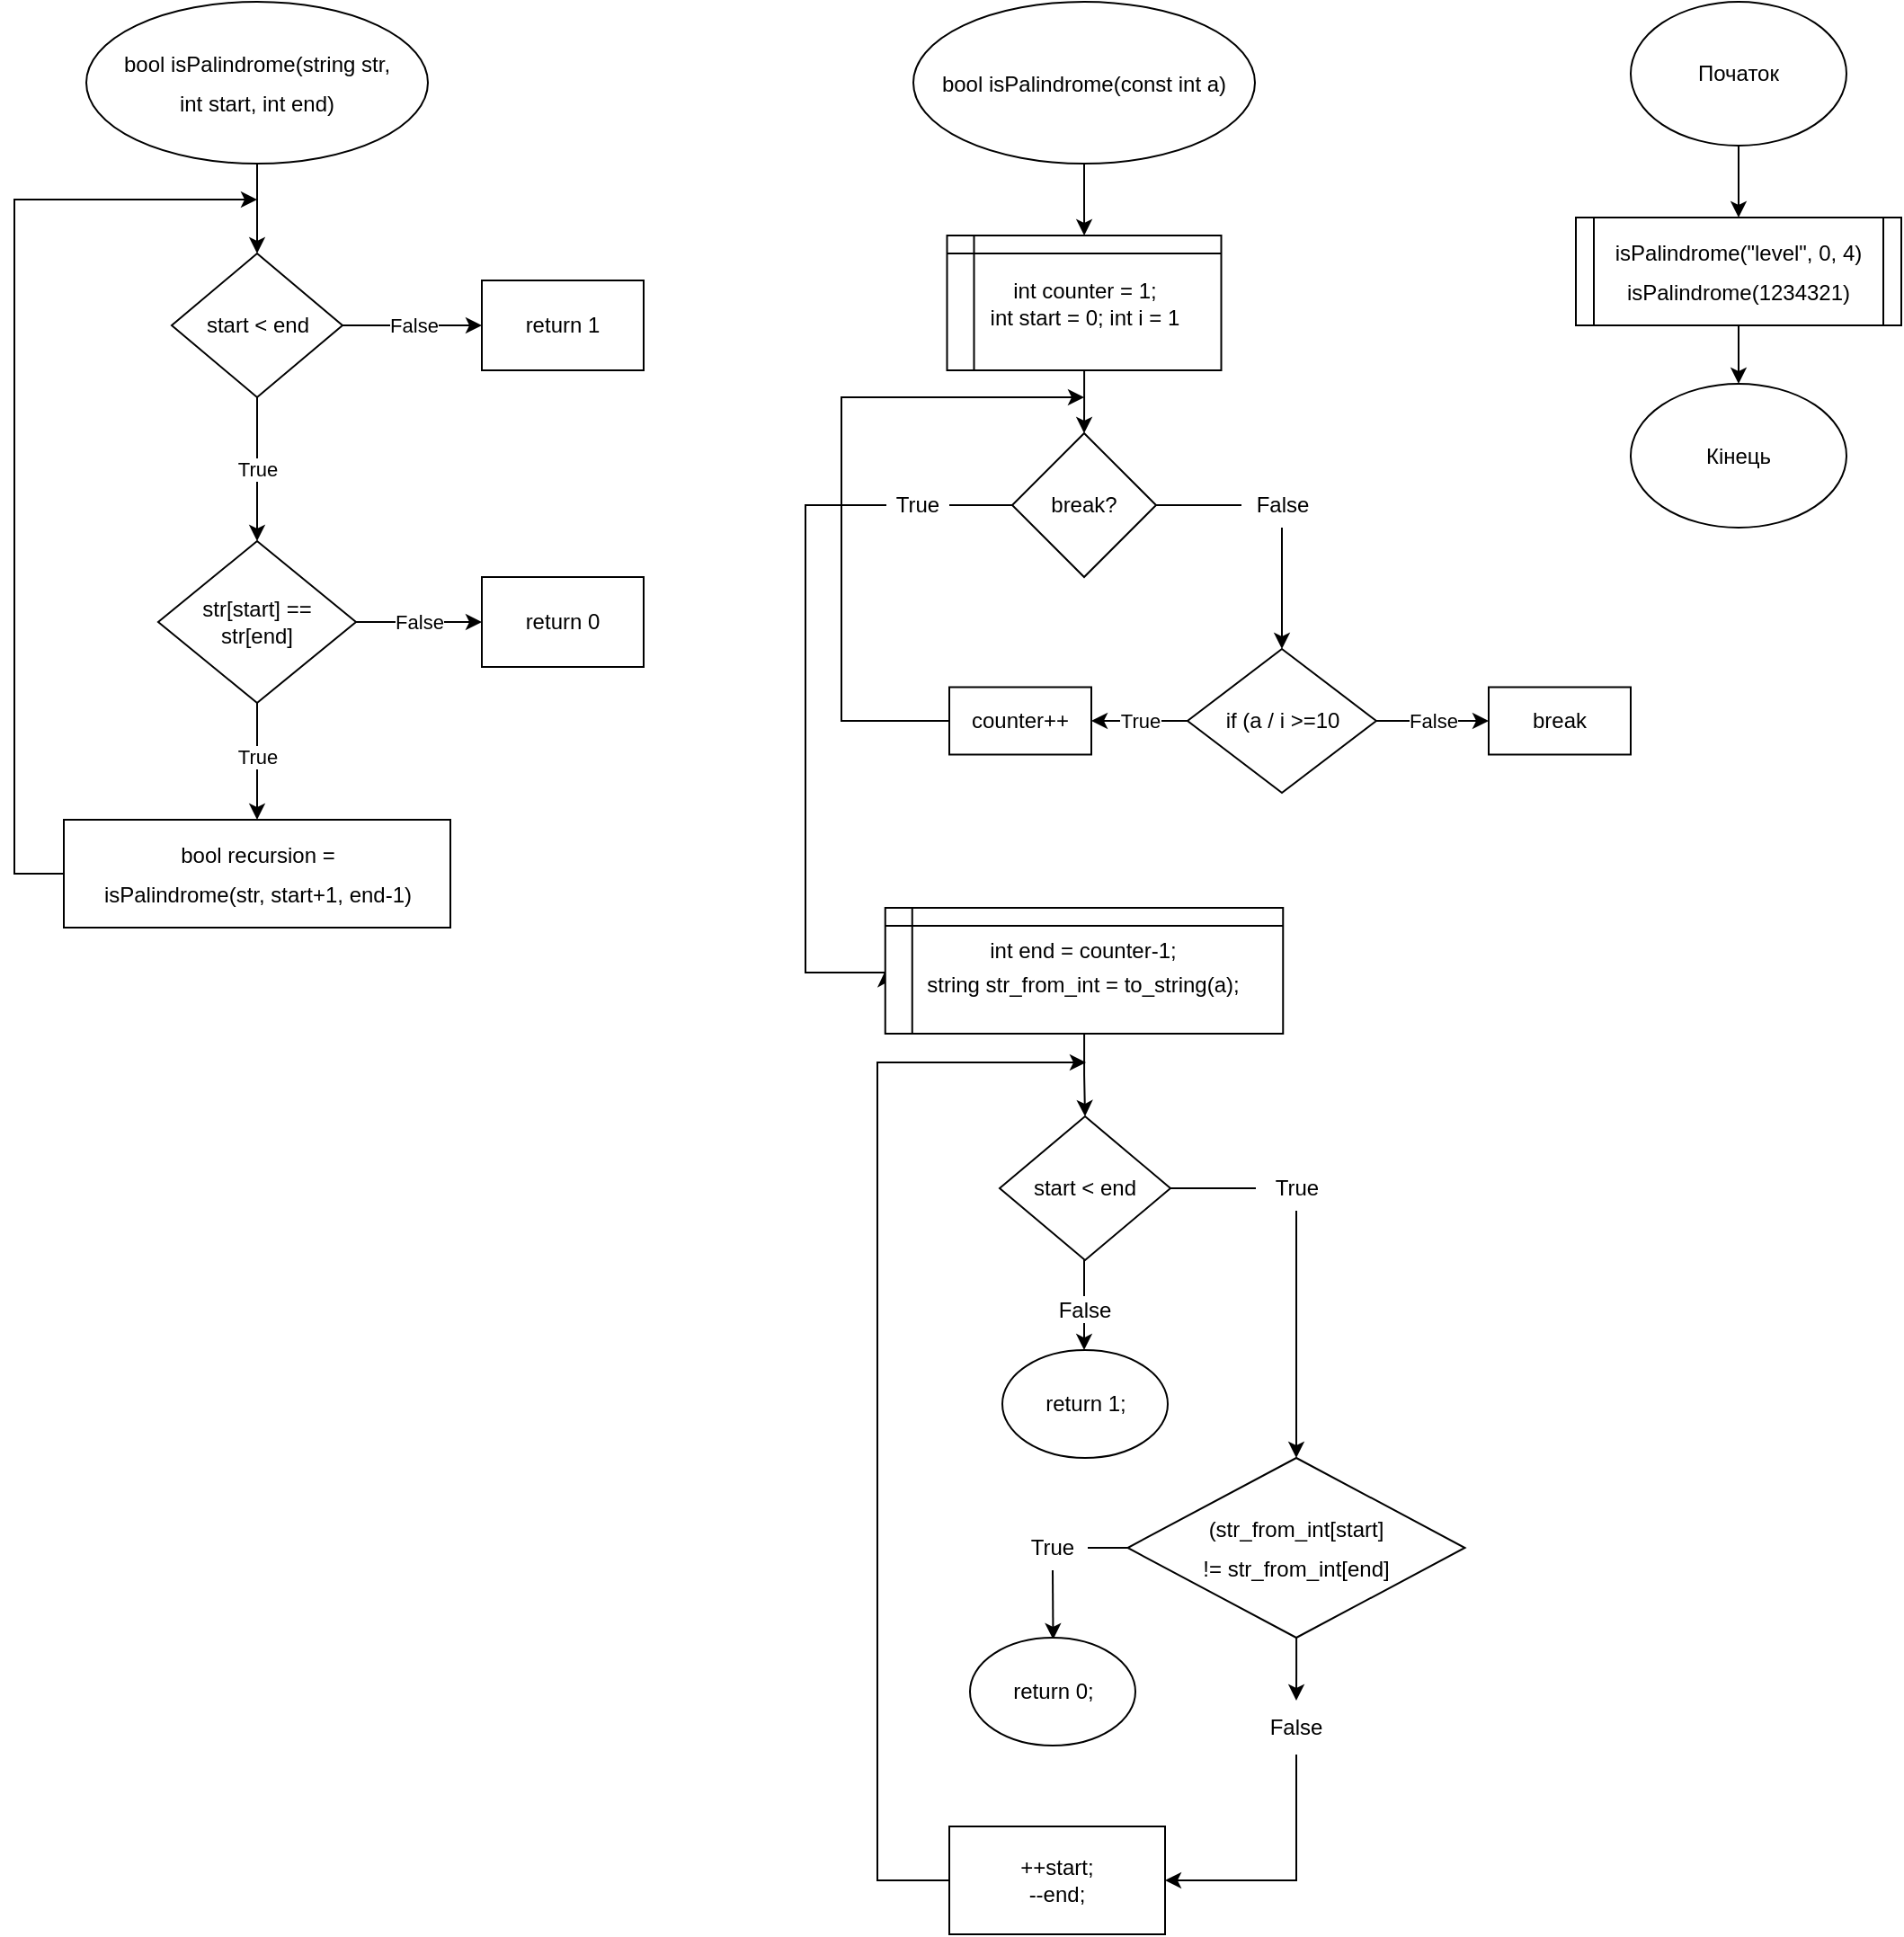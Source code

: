 <mxfile version="24.8.6">
  <diagram id="C5RBs43oDa-KdzZeNtuy" name="Page-1">
    <mxGraphModel dx="1441" dy="796" grid="1" gridSize="10" guides="1" tooltips="1" connect="1" arrows="1" fold="1" page="1" pageScale="1" pageWidth="827" pageHeight="1169" math="0" shadow="0">
      <root>
        <mxCell id="WIyWlLk6GJQsqaUBKTNV-0" />
        <mxCell id="WIyWlLk6GJQsqaUBKTNV-1" parent="WIyWlLk6GJQsqaUBKTNV-0" />
        <mxCell id="19oC4wSZYdJJeI38Iw4X-2" value="" style="edgeStyle=orthogonalEdgeStyle;rounded=0;orthogonalLoop=1;jettySize=auto;html=1;" edge="1" parent="WIyWlLk6GJQsqaUBKTNV-1" source="19oC4wSZYdJJeI38Iw4X-0" target="19oC4wSZYdJJeI38Iw4X-1">
          <mxGeometry relative="1" as="geometry" />
        </mxCell>
        <mxCell id="19oC4wSZYdJJeI38Iw4X-0" value="&lt;div style=&quot;line-height: 22px; white-space: pre;&quot;&gt;&lt;font style=&quot;font-size: 12px;&quot; face=&quot;Helvetica&quot;&gt;bool isPalindrome(string str,&lt;/font&gt;&lt;/div&gt;&lt;div style=&quot;line-height: 22px; white-space: pre;&quot;&gt;&lt;font style=&quot;font-size: 12px;&quot; face=&quot;Helvetica&quot;&gt;int start, int end)&lt;/font&gt;&lt;/div&gt;" style="ellipse;whiteSpace=wrap;html=1;" vertex="1" parent="WIyWlLk6GJQsqaUBKTNV-1">
          <mxGeometry x="100" y="40" width="190" height="90" as="geometry" />
        </mxCell>
        <mxCell id="19oC4wSZYdJJeI38Iw4X-1" value="start &amp;lt; end" style="rhombus;whiteSpace=wrap;html=1;" vertex="1" parent="WIyWlLk6GJQsqaUBKTNV-1">
          <mxGeometry x="147.5" y="180" width="95" height="80" as="geometry" />
        </mxCell>
        <mxCell id="19oC4wSZYdJJeI38Iw4X-3" value="str[start] ==&lt;div&gt;str[end]&lt;/div&gt;" style="rhombus;whiteSpace=wrap;html=1;" vertex="1" parent="WIyWlLk6GJQsqaUBKTNV-1">
          <mxGeometry x="140" y="340" width="110" height="90" as="geometry" />
        </mxCell>
        <mxCell id="19oC4wSZYdJJeI38Iw4X-4" value="" style="endArrow=classic;html=1;rounded=0;exitX=0.5;exitY=1;exitDx=0;exitDy=0;entryX=0.5;entryY=0;entryDx=0;entryDy=0;" edge="1" parent="WIyWlLk6GJQsqaUBKTNV-1" source="19oC4wSZYdJJeI38Iw4X-1" target="19oC4wSZYdJJeI38Iw4X-3">
          <mxGeometry relative="1" as="geometry">
            <mxPoint x="150" y="300" as="sourcePoint" />
            <mxPoint x="250" y="300" as="targetPoint" />
          </mxGeometry>
        </mxCell>
        <mxCell id="19oC4wSZYdJJeI38Iw4X-5" value="True" style="edgeLabel;resizable=0;html=1;;align=center;verticalAlign=middle;" connectable="0" vertex="1" parent="19oC4wSZYdJJeI38Iw4X-4">
          <mxGeometry relative="1" as="geometry" />
        </mxCell>
        <mxCell id="19oC4wSZYdJJeI38Iw4X-6" value="return 1" style="rounded=0;whiteSpace=wrap;html=1;" vertex="1" parent="WIyWlLk6GJQsqaUBKTNV-1">
          <mxGeometry x="320" y="195" width="90" height="50" as="geometry" />
        </mxCell>
        <mxCell id="19oC4wSZYdJJeI38Iw4X-7" value="" style="endArrow=classic;html=1;rounded=0;exitX=1;exitY=0.5;exitDx=0;exitDy=0;entryX=0;entryY=0.5;entryDx=0;entryDy=0;" edge="1" parent="WIyWlLk6GJQsqaUBKTNV-1" source="19oC4wSZYdJJeI38Iw4X-1" target="19oC4wSZYdJJeI38Iw4X-6">
          <mxGeometry relative="1" as="geometry">
            <mxPoint x="250" y="210" as="sourcePoint" />
            <mxPoint x="350" y="210" as="targetPoint" />
          </mxGeometry>
        </mxCell>
        <mxCell id="19oC4wSZYdJJeI38Iw4X-8" value="False" style="edgeLabel;resizable=0;html=1;;align=center;verticalAlign=middle;" connectable="0" vertex="1" parent="19oC4wSZYdJJeI38Iw4X-7">
          <mxGeometry relative="1" as="geometry" />
        </mxCell>
        <mxCell id="19oC4wSZYdJJeI38Iw4X-15" style="edgeStyle=orthogonalEdgeStyle;rounded=0;orthogonalLoop=1;jettySize=auto;html=1;exitX=0;exitY=0.5;exitDx=0;exitDy=0;" edge="1" parent="WIyWlLk6GJQsqaUBKTNV-1" source="19oC4wSZYdJJeI38Iw4X-10">
          <mxGeometry relative="1" as="geometry">
            <mxPoint x="195" y="150" as="targetPoint" />
            <Array as="points">
              <mxPoint x="60" y="525" />
              <mxPoint x="60" y="150" />
            </Array>
          </mxGeometry>
        </mxCell>
        <mxCell id="19oC4wSZYdJJeI38Iw4X-10" value="&lt;div style=&quot;line-height: 22px; white-space: pre;&quot;&gt;&lt;font face=&quot;Helvetica&quot; style=&quot;font-size: 12px;&quot;&gt;bool recursion =&lt;/font&gt;&lt;/div&gt;&lt;div style=&quot;line-height: 22px; white-space: pre;&quot;&gt;&lt;font face=&quot;Helvetica&quot; style=&quot;font-size: 12px;&quot;&gt;isPalindrome(str, start+1, end-1)&lt;/font&gt;&lt;/div&gt;" style="rounded=0;whiteSpace=wrap;html=1;" vertex="1" parent="WIyWlLk6GJQsqaUBKTNV-1">
          <mxGeometry x="87.5" y="495" width="215" height="60" as="geometry" />
        </mxCell>
        <mxCell id="19oC4wSZYdJJeI38Iw4X-11" value="" style="endArrow=classic;html=1;rounded=0;exitX=0.5;exitY=1;exitDx=0;exitDy=0;entryX=0.5;entryY=0;entryDx=0;entryDy=0;" edge="1" parent="WIyWlLk6GJQsqaUBKTNV-1" source="19oC4wSZYdJJeI38Iw4X-3" target="19oC4wSZYdJJeI38Iw4X-10">
          <mxGeometry relative="1" as="geometry">
            <mxPoint x="80" y="450" as="sourcePoint" />
            <mxPoint x="180" y="450" as="targetPoint" />
          </mxGeometry>
        </mxCell>
        <mxCell id="19oC4wSZYdJJeI38Iw4X-12" value="True" style="edgeLabel;resizable=0;html=1;;align=center;verticalAlign=middle;" connectable="0" vertex="1" parent="19oC4wSZYdJJeI38Iw4X-11">
          <mxGeometry relative="1" as="geometry">
            <mxPoint y="-3" as="offset" />
          </mxGeometry>
        </mxCell>
        <mxCell id="19oC4wSZYdJJeI38Iw4X-19" value="return 0" style="rounded=0;whiteSpace=wrap;html=1;" vertex="1" parent="WIyWlLk6GJQsqaUBKTNV-1">
          <mxGeometry x="320" y="360" width="90" height="50" as="geometry" />
        </mxCell>
        <mxCell id="19oC4wSZYdJJeI38Iw4X-20" value="" style="endArrow=classic;html=1;rounded=0;exitX=1;exitY=0.5;exitDx=0;exitDy=0;entryX=0;entryY=0.5;entryDx=0;entryDy=0;" edge="1" parent="WIyWlLk6GJQsqaUBKTNV-1" target="19oC4wSZYdJJeI38Iw4X-19">
          <mxGeometry relative="1" as="geometry">
            <mxPoint x="250" y="385" as="sourcePoint" />
            <mxPoint x="357" y="375" as="targetPoint" />
          </mxGeometry>
        </mxCell>
        <mxCell id="19oC4wSZYdJJeI38Iw4X-21" value="False" style="edgeLabel;resizable=0;html=1;;align=center;verticalAlign=middle;" connectable="0" vertex="1" parent="19oC4wSZYdJJeI38Iw4X-20">
          <mxGeometry relative="1" as="geometry" />
        </mxCell>
        <mxCell id="19oC4wSZYdJJeI38Iw4X-24" value="" style="edgeStyle=orthogonalEdgeStyle;rounded=0;orthogonalLoop=1;jettySize=auto;html=1;" edge="1" parent="WIyWlLk6GJQsqaUBKTNV-1" source="19oC4wSZYdJJeI38Iw4X-22" target="19oC4wSZYdJJeI38Iw4X-23">
          <mxGeometry relative="1" as="geometry" />
        </mxCell>
        <mxCell id="19oC4wSZYdJJeI38Iw4X-22" value="&lt;div style=&quot;line-height: 22px; white-space: pre;&quot;&gt;&lt;font style=&quot;font-size: 12px;&quot; face=&quot;Helvetica&quot;&gt;bool isPalindrome(const int a&lt;/font&gt;&lt;span style=&quot;background-color: initial;&quot;&gt;)&lt;/span&gt;&lt;/div&gt;" style="ellipse;whiteSpace=wrap;html=1;" vertex="1" parent="WIyWlLk6GJQsqaUBKTNV-1">
          <mxGeometry x="560" y="40" width="190" height="90" as="geometry" />
        </mxCell>
        <mxCell id="19oC4wSZYdJJeI38Iw4X-26" value="" style="edgeStyle=orthogonalEdgeStyle;rounded=0;orthogonalLoop=1;jettySize=auto;html=1;" edge="1" parent="WIyWlLk6GJQsqaUBKTNV-1" source="19oC4wSZYdJJeI38Iw4X-23">
          <mxGeometry relative="1" as="geometry">
            <mxPoint x="655" y="280" as="targetPoint" />
          </mxGeometry>
        </mxCell>
        <mxCell id="19oC4wSZYdJJeI38Iw4X-23" value="int counter = 1;&lt;div&gt;int start = 0; int i = 1&lt;/div&gt;" style="shape=internalStorage;whiteSpace=wrap;html=1;backgroundOutline=1;dx=15;dy=10;" vertex="1" parent="WIyWlLk6GJQsqaUBKTNV-1">
          <mxGeometry x="578.75" y="170" width="152.5" height="75" as="geometry" />
        </mxCell>
        <mxCell id="19oC4wSZYdJJeI38Iw4X-42" style="edgeStyle=orthogonalEdgeStyle;rounded=0;orthogonalLoop=1;jettySize=auto;html=1;entryX=0;entryY=0.5;entryDx=0;entryDy=0;" edge="1" parent="WIyWlLk6GJQsqaUBKTNV-1" source="19oC4wSZYdJJeI38Iw4X-43" target="19oC4wSZYdJJeI38Iw4X-41">
          <mxGeometry relative="1" as="geometry">
            <Array as="points">
              <mxPoint x="500" y="320" />
              <mxPoint x="500" y="580" />
            </Array>
          </mxGeometry>
        </mxCell>
        <mxCell id="19oC4wSZYdJJeI38Iw4X-27" value="break?" style="rhombus;whiteSpace=wrap;html=1;" vertex="1" parent="WIyWlLk6GJQsqaUBKTNV-1">
          <mxGeometry x="615" y="280" width="80" height="80" as="geometry" />
        </mxCell>
        <mxCell id="19oC4wSZYdJJeI38Iw4X-28" value="if (a / i &amp;gt;=10" style="rhombus;whiteSpace=wrap;html=1;" vertex="1" parent="WIyWlLk6GJQsqaUBKTNV-1">
          <mxGeometry x="712.5" y="400" width="105" height="80" as="geometry" />
        </mxCell>
        <mxCell id="19oC4wSZYdJJeI38Iw4X-30" value="" style="endArrow=classic;html=1;rounded=0;exitX=0.5;exitY=1;exitDx=0;exitDy=0;entryX=0.5;entryY=0;entryDx=0;entryDy=0;" edge="1" parent="WIyWlLk6GJQsqaUBKTNV-1" source="19oC4wSZYdJJeI38Iw4X-40" target="19oC4wSZYdJJeI38Iw4X-28">
          <mxGeometry relative="1" as="geometry">
            <mxPoint x="580" y="390" as="sourcePoint" />
            <mxPoint x="680" y="390" as="targetPoint" />
            <Array as="points" />
          </mxGeometry>
        </mxCell>
        <mxCell id="19oC4wSZYdJJeI38Iw4X-76" style="edgeStyle=orthogonalEdgeStyle;rounded=0;orthogonalLoop=1;jettySize=auto;html=1;exitX=0;exitY=0.5;exitDx=0;exitDy=0;" edge="1" parent="WIyWlLk6GJQsqaUBKTNV-1" source="19oC4wSZYdJJeI38Iw4X-32">
          <mxGeometry relative="1" as="geometry">
            <mxPoint x="655" y="260" as="targetPoint" />
            <mxPoint x="624.5" y="421.25" as="sourcePoint" />
            <Array as="points">
              <mxPoint x="520" y="440" />
              <mxPoint x="520" y="260" />
            </Array>
          </mxGeometry>
        </mxCell>
        <mxCell id="19oC4wSZYdJJeI38Iw4X-32" value="counter++" style="rounded=0;whiteSpace=wrap;html=1;" vertex="1" parent="WIyWlLk6GJQsqaUBKTNV-1">
          <mxGeometry x="580" y="421.25" width="79" height="37.5" as="geometry" />
        </mxCell>
        <mxCell id="19oC4wSZYdJJeI38Iw4X-33" value="" style="endArrow=classic;html=1;rounded=0;exitX=0;exitY=0.5;exitDx=0;exitDy=0;entryX=1;entryY=0.5;entryDx=0;entryDy=0;" edge="1" parent="WIyWlLk6GJQsqaUBKTNV-1" source="19oC4wSZYdJJeI38Iw4X-28" target="19oC4wSZYdJJeI38Iw4X-32">
          <mxGeometry relative="1" as="geometry">
            <mxPoint x="650" y="495" as="sourcePoint" />
            <mxPoint x="750" y="495" as="targetPoint" />
          </mxGeometry>
        </mxCell>
        <mxCell id="19oC4wSZYdJJeI38Iw4X-34" value="True" style="edgeLabel;resizable=0;html=1;;align=center;verticalAlign=middle;" connectable="0" vertex="1" parent="19oC4wSZYdJJeI38Iw4X-33">
          <mxGeometry relative="1" as="geometry" />
        </mxCell>
        <mxCell id="19oC4wSZYdJJeI38Iw4X-35" value="break" style="rounded=0;whiteSpace=wrap;html=1;" vertex="1" parent="WIyWlLk6GJQsqaUBKTNV-1">
          <mxGeometry x="880" y="421.25" width="79" height="37.5" as="geometry" />
        </mxCell>
        <mxCell id="19oC4wSZYdJJeI38Iw4X-36" value="" style="endArrow=classic;html=1;rounded=0;exitX=1;exitY=0.5;exitDx=0;exitDy=0;entryX=0;entryY=0.5;entryDx=0;entryDy=0;" edge="1" parent="WIyWlLk6GJQsqaUBKTNV-1" target="19oC4wSZYdJJeI38Iw4X-35" source="19oC4wSZYdJJeI38Iw4X-28">
          <mxGeometry relative="1" as="geometry">
            <mxPoint x="850" y="440" as="sourcePoint" />
            <mxPoint x="1043.75" y="495" as="targetPoint" />
          </mxGeometry>
        </mxCell>
        <mxCell id="19oC4wSZYdJJeI38Iw4X-37" value="False" style="edgeLabel;resizable=0;html=1;;align=center;verticalAlign=middle;" connectable="0" vertex="1" parent="19oC4wSZYdJJeI38Iw4X-36">
          <mxGeometry relative="1" as="geometry" />
        </mxCell>
        <mxCell id="19oC4wSZYdJJeI38Iw4X-39" value="" style="endArrow=none;html=1;rounded=0;exitX=1;exitY=0.5;exitDx=0;exitDy=0;entryX=0;entryY=0.5;entryDx=0;entryDy=0;endFill=0;" edge="1" parent="WIyWlLk6GJQsqaUBKTNV-1" source="19oC4wSZYdJJeI38Iw4X-27" target="19oC4wSZYdJJeI38Iw4X-40">
          <mxGeometry relative="1" as="geometry">
            <mxPoint x="695" y="320" as="sourcePoint" />
            <mxPoint x="765" y="400" as="targetPoint" />
            <Array as="points" />
          </mxGeometry>
        </mxCell>
        <mxCell id="19oC4wSZYdJJeI38Iw4X-40" value="False" style="text;html=1;align=center;verticalAlign=middle;whiteSpace=wrap;rounded=0;" vertex="1" parent="WIyWlLk6GJQsqaUBKTNV-1">
          <mxGeometry x="742.5" y="307.5" width="45" height="25" as="geometry" />
        </mxCell>
        <mxCell id="19oC4wSZYdJJeI38Iw4X-62" style="edgeStyle=orthogonalEdgeStyle;rounded=0;orthogonalLoop=1;jettySize=auto;html=1;entryX=0.5;entryY=0;entryDx=0;entryDy=0;" edge="1" parent="WIyWlLk6GJQsqaUBKTNV-1" source="19oC4wSZYdJJeI38Iw4X-41" target="19oC4wSZYdJJeI38Iw4X-46">
          <mxGeometry relative="1" as="geometry" />
        </mxCell>
        <mxCell id="19oC4wSZYdJJeI38Iw4X-41" value="&lt;font style=&quot;font-size: 12px;&quot;&gt;int end = counter-1;&lt;/font&gt;&lt;div style=&quot;&quot;&gt;&lt;div style=&quot;line-height: 22px; white-space: pre;&quot;&gt;&lt;font style=&quot;font-size: 12px;&quot;&gt;string str_from_int = to_string(a);&lt;/font&gt;&lt;/div&gt;&lt;/div&gt;" style="shape=internalStorage;whiteSpace=wrap;html=1;backgroundOutline=1;dx=15;dy=10;" vertex="1" parent="WIyWlLk6GJQsqaUBKTNV-1">
          <mxGeometry x="544.38" y="544" width="221.25" height="70" as="geometry" />
        </mxCell>
        <mxCell id="19oC4wSZYdJJeI38Iw4X-45" value="" style="edgeStyle=orthogonalEdgeStyle;rounded=0;orthogonalLoop=1;jettySize=auto;html=1;entryX=1;entryY=0.5;entryDx=0;entryDy=0;endArrow=none;endFill=0;" edge="1" parent="WIyWlLk6GJQsqaUBKTNV-1" source="19oC4wSZYdJJeI38Iw4X-27" target="19oC4wSZYdJJeI38Iw4X-43">
          <mxGeometry relative="1" as="geometry">
            <mxPoint x="615" y="320" as="sourcePoint" />
            <mxPoint x="579" y="560" as="targetPoint" />
            <Array as="points" />
          </mxGeometry>
        </mxCell>
        <mxCell id="19oC4wSZYdJJeI38Iw4X-43" value="True" style="text;html=1;align=center;verticalAlign=middle;whiteSpace=wrap;rounded=0;" vertex="1" parent="WIyWlLk6GJQsqaUBKTNV-1">
          <mxGeometry x="545" y="307.5" width="35" height="25" as="geometry" />
        </mxCell>
        <mxCell id="19oC4wSZYdJJeI38Iw4X-72" value="" style="edgeStyle=orthogonalEdgeStyle;rounded=0;orthogonalLoop=1;jettySize=auto;html=1;" edge="1" parent="WIyWlLk6GJQsqaUBKTNV-1" source="19oC4wSZYdJJeI38Iw4X-74" target="19oC4wSZYdJJeI38Iw4X-71">
          <mxGeometry relative="1" as="geometry">
            <Array as="points">
              <mxPoint x="655" y="780" />
              <mxPoint x="655" y="780" />
            </Array>
          </mxGeometry>
        </mxCell>
        <mxCell id="19oC4wSZYdJJeI38Iw4X-46" value="start &amp;lt; end" style="rhombus;whiteSpace=wrap;html=1;" vertex="1" parent="WIyWlLk6GJQsqaUBKTNV-1">
          <mxGeometry x="608" y="660" width="95" height="80" as="geometry" />
        </mxCell>
        <mxCell id="19oC4wSZYdJJeI38Iw4X-67" style="edgeStyle=orthogonalEdgeStyle;rounded=0;orthogonalLoop=1;jettySize=auto;html=1;entryX=1;entryY=0.5;entryDx=0;entryDy=0;exitX=0.5;exitY=1;exitDx=0;exitDy=0;" edge="1" parent="WIyWlLk6GJQsqaUBKTNV-1" source="19oC4wSZYdJJeI38Iw4X-69" target="19oC4wSZYdJJeI38Iw4X-63">
          <mxGeometry relative="1" as="geometry">
            <mxPoint x="775" y="1040" as="sourcePoint" />
          </mxGeometry>
        </mxCell>
        <mxCell id="19oC4wSZYdJJeI38Iw4X-47" value="&lt;div style=&quot;line-height: 22px; white-space: pre;&quot;&gt;&lt;font style=&quot;&quot; face=&quot;Helvetica&quot;&gt;(str_from_int[start]&lt;/font&gt;&lt;/div&gt;&lt;div style=&quot;line-height: 22px; white-space: pre;&quot;&gt;&lt;font style=&quot;&quot; face=&quot;Helvetica&quot;&gt;!= str_from_int[end]&lt;/font&gt;&lt;/div&gt;" style="rhombus;whiteSpace=wrap;html=1;" vertex="1" parent="WIyWlLk6GJQsqaUBKTNV-1">
          <mxGeometry x="679.25" y="850" width="187.5" height="100" as="geometry" />
        </mxCell>
        <mxCell id="19oC4wSZYdJJeI38Iw4X-48" value="" style="endArrow=classic;html=1;rounded=0;exitX=0.5;exitY=1;exitDx=0;exitDy=0;entryX=0.5;entryY=0;entryDx=0;entryDy=0;" edge="1" parent="WIyWlLk6GJQsqaUBKTNV-1" source="19oC4wSZYdJJeI38Iw4X-56" target="19oC4wSZYdJJeI38Iw4X-47">
          <mxGeometry relative="1" as="geometry">
            <mxPoint x="588" y="770" as="sourcePoint" />
            <mxPoint x="688" y="770" as="targetPoint" />
            <Array as="points" />
          </mxGeometry>
        </mxCell>
        <mxCell id="19oC4wSZYdJJeI38Iw4X-55" value="" style="endArrow=none;html=1;rounded=0;exitX=1;exitY=0.5;exitDx=0;exitDy=0;entryX=0;entryY=0.5;entryDx=0;entryDy=0;endFill=0;" edge="1" parent="WIyWlLk6GJQsqaUBKTNV-1" source="19oC4wSZYdJJeI38Iw4X-46" target="19oC4wSZYdJJeI38Iw4X-56">
          <mxGeometry relative="1" as="geometry">
            <mxPoint x="703" y="700" as="sourcePoint" />
            <mxPoint x="773" y="780" as="targetPoint" />
            <Array as="points" />
          </mxGeometry>
        </mxCell>
        <mxCell id="19oC4wSZYdJJeI38Iw4X-56" value="True" style="text;html=1;align=center;verticalAlign=middle;whiteSpace=wrap;rounded=0;" vertex="1" parent="WIyWlLk6GJQsqaUBKTNV-1">
          <mxGeometry x="750.5" y="687.5" width="45" height="25" as="geometry" />
        </mxCell>
        <mxCell id="19oC4wSZYdJJeI38Iw4X-59" value="" style="edgeStyle=orthogonalEdgeStyle;rounded=0;orthogonalLoop=1;jettySize=auto;html=1;entryX=1;entryY=0.5;entryDx=0;entryDy=0;endArrow=none;endFill=0;" edge="1" parent="WIyWlLk6GJQsqaUBKTNV-1" target="19oC4wSZYdJJeI38Iw4X-60">
          <mxGeometry relative="1" as="geometry">
            <mxPoint x="679.25" y="900" as="sourcePoint" />
            <mxPoint x="658.25" y="1140" as="targetPoint" />
            <Array as="points" />
          </mxGeometry>
        </mxCell>
        <mxCell id="19oC4wSZYdJJeI38Iw4X-61" style="edgeStyle=orthogonalEdgeStyle;rounded=0;orthogonalLoop=1;jettySize=auto;html=1;entryX=0.5;entryY=0;entryDx=0;entryDy=0;exitX=0.5;exitY=1;exitDx=0;exitDy=0;" edge="1" parent="WIyWlLk6GJQsqaUBKTNV-1" source="19oC4wSZYdJJeI38Iw4X-60">
          <mxGeometry relative="1" as="geometry">
            <mxPoint x="637.75" y="951" as="targetPoint" />
            <Array as="points">
              <mxPoint x="638" y="913" />
              <mxPoint x="638" y="950" />
            </Array>
          </mxGeometry>
        </mxCell>
        <mxCell id="19oC4wSZYdJJeI38Iw4X-60" value="True" style="text;html=1;align=center;verticalAlign=middle;whiteSpace=wrap;rounded=0;" vertex="1" parent="WIyWlLk6GJQsqaUBKTNV-1">
          <mxGeometry x="618" y="887.5" width="39" height="25" as="geometry" />
        </mxCell>
        <mxCell id="19oC4wSZYdJJeI38Iw4X-65" style="edgeStyle=orthogonalEdgeStyle;rounded=0;orthogonalLoop=1;jettySize=auto;html=1;exitX=0;exitY=0.5;exitDx=0;exitDy=0;" edge="1" parent="WIyWlLk6GJQsqaUBKTNV-1" source="19oC4wSZYdJJeI38Iw4X-63">
          <mxGeometry relative="1" as="geometry">
            <mxPoint x="656" y="630" as="targetPoint" />
            <Array as="points">
              <mxPoint x="540" y="1085" />
              <mxPoint x="540" y="630" />
            </Array>
          </mxGeometry>
        </mxCell>
        <mxCell id="19oC4wSZYdJJeI38Iw4X-63" value="++start;&lt;div&gt;--end;&lt;/div&gt;" style="rounded=0;whiteSpace=wrap;html=1;" vertex="1" parent="WIyWlLk6GJQsqaUBKTNV-1">
          <mxGeometry x="580" y="1055" width="120" height="60" as="geometry" />
        </mxCell>
        <mxCell id="19oC4wSZYdJJeI38Iw4X-68" value="" style="edgeStyle=orthogonalEdgeStyle;rounded=0;orthogonalLoop=1;jettySize=auto;html=1;entryX=0.5;entryY=0;entryDx=0;entryDy=0;" edge="1" parent="WIyWlLk6GJQsqaUBKTNV-1" source="19oC4wSZYdJJeI38Iw4X-47" target="19oC4wSZYdJJeI38Iw4X-69">
          <mxGeometry relative="1" as="geometry">
            <mxPoint x="773" y="950" as="sourcePoint" />
            <mxPoint x="698" y="1060" as="targetPoint" />
          </mxGeometry>
        </mxCell>
        <mxCell id="19oC4wSZYdJJeI38Iw4X-69" value="False" style="text;html=1;align=center;verticalAlign=middle;whiteSpace=wrap;rounded=0;" vertex="1" parent="WIyWlLk6GJQsqaUBKTNV-1">
          <mxGeometry x="743" y="985" width="60" height="30" as="geometry" />
        </mxCell>
        <mxCell id="19oC4wSZYdJJeI38Iw4X-70" value="return 0;" style="ellipse;whiteSpace=wrap;html=1;" vertex="1" parent="WIyWlLk6GJQsqaUBKTNV-1">
          <mxGeometry x="591.5" y="950" width="92" height="60" as="geometry" />
        </mxCell>
        <mxCell id="19oC4wSZYdJJeI38Iw4X-71" value="return 1;" style="ellipse;whiteSpace=wrap;html=1;" vertex="1" parent="WIyWlLk6GJQsqaUBKTNV-1">
          <mxGeometry x="609.5" y="790" width="92" height="60" as="geometry" />
        </mxCell>
        <mxCell id="19oC4wSZYdJJeI38Iw4X-73" value="" style="edgeStyle=orthogonalEdgeStyle;rounded=0;orthogonalLoop=1;jettySize=auto;html=1;entryX=0.5;entryY=0;entryDx=0;entryDy=0;endArrow=none;endFill=0;" edge="1" parent="WIyWlLk6GJQsqaUBKTNV-1" source="19oC4wSZYdJJeI38Iw4X-46" target="19oC4wSZYdJJeI38Iw4X-74">
          <mxGeometry relative="1" as="geometry">
            <mxPoint x="656" y="740" as="sourcePoint" />
            <mxPoint x="656" y="790" as="targetPoint" />
            <Array as="points">
              <mxPoint x="650" y="740" />
              <mxPoint x="650" y="740" />
            </Array>
          </mxGeometry>
        </mxCell>
        <mxCell id="19oC4wSZYdJJeI38Iw4X-74" value="False" style="text;html=1;align=center;verticalAlign=middle;whiteSpace=wrap;rounded=0;" vertex="1" parent="WIyWlLk6GJQsqaUBKTNV-1">
          <mxGeometry x="631.5" y="760" width="47" height="15" as="geometry" />
        </mxCell>
        <mxCell id="19oC4wSZYdJJeI38Iw4X-79" value="" style="edgeStyle=orthogonalEdgeStyle;rounded=0;orthogonalLoop=1;jettySize=auto;html=1;" edge="1" parent="WIyWlLk6GJQsqaUBKTNV-1" source="19oC4wSZYdJJeI38Iw4X-77" target="19oC4wSZYdJJeI38Iw4X-78">
          <mxGeometry relative="1" as="geometry" />
        </mxCell>
        <mxCell id="19oC4wSZYdJJeI38Iw4X-77" value="Початок" style="ellipse;whiteSpace=wrap;html=1;" vertex="1" parent="WIyWlLk6GJQsqaUBKTNV-1">
          <mxGeometry x="959" y="40" width="120" height="80" as="geometry" />
        </mxCell>
        <mxCell id="19oC4wSZYdJJeI38Iw4X-81" value="" style="edgeStyle=orthogonalEdgeStyle;rounded=0;orthogonalLoop=1;jettySize=auto;html=1;" edge="1" parent="WIyWlLk6GJQsqaUBKTNV-1" source="19oC4wSZYdJJeI38Iw4X-78" target="19oC4wSZYdJJeI38Iw4X-80">
          <mxGeometry relative="1" as="geometry" />
        </mxCell>
        <mxCell id="19oC4wSZYdJJeI38Iw4X-78" value="&lt;div style=&quot;line-height: 22px; white-space: pre;&quot;&gt;&lt;font face=&quot;Helvetica&quot; style=&quot;font-size: 12px;&quot;&gt;isPalindrome(&quot;level&quot;, 0, 4)&lt;/font&gt;&lt;/div&gt;&lt;div style=&quot;line-height: 22px; white-space: pre;&quot;&gt;&lt;div style=&quot;line-height: 22px;&quot;&gt;&lt;font face=&quot;Helvetica&quot; style=&quot;font-size: 12px;&quot;&gt;isPalindrome(1234321)&lt;/font&gt;&lt;/div&gt;&lt;/div&gt;" style="shape=process;whiteSpace=wrap;html=1;backgroundOutline=1;size=0.058;" vertex="1" parent="WIyWlLk6GJQsqaUBKTNV-1">
          <mxGeometry x="928.5" y="160" width="181" height="60" as="geometry" />
        </mxCell>
        <mxCell id="19oC4wSZYdJJeI38Iw4X-80" value="Кінець" style="ellipse;whiteSpace=wrap;html=1;" vertex="1" parent="WIyWlLk6GJQsqaUBKTNV-1">
          <mxGeometry x="959" y="252.5" width="120" height="80" as="geometry" />
        </mxCell>
      </root>
    </mxGraphModel>
  </diagram>
</mxfile>
